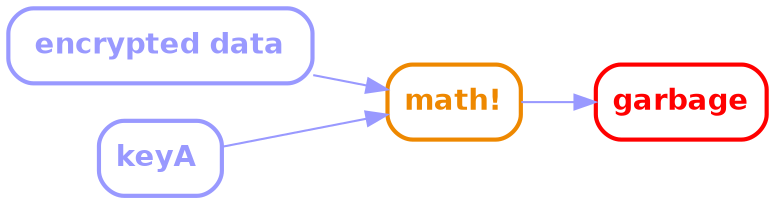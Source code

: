 digraph G {
    rankdir=LR;
    rank=same;
    graph [
        K=1.0,
        overlap=false,
        splines = spline,
    ];
    node [
        shape=box
        style="rounded,bold"
        color="#9999ff",
        fontcolor="#9999ff",
        fontname="Helvetica-bold",
    ];
    edge [
        # arrowsize=2,
        color="#9999ff",
    ];
    "math!" [color="#ee8800", fontcolor="#ee8800"]
    garbage [color=red, fontcolor=red]

    " encrypted data " -> "math!"
    "keyA " -> "math!"
    "math!" -> garbage
}

